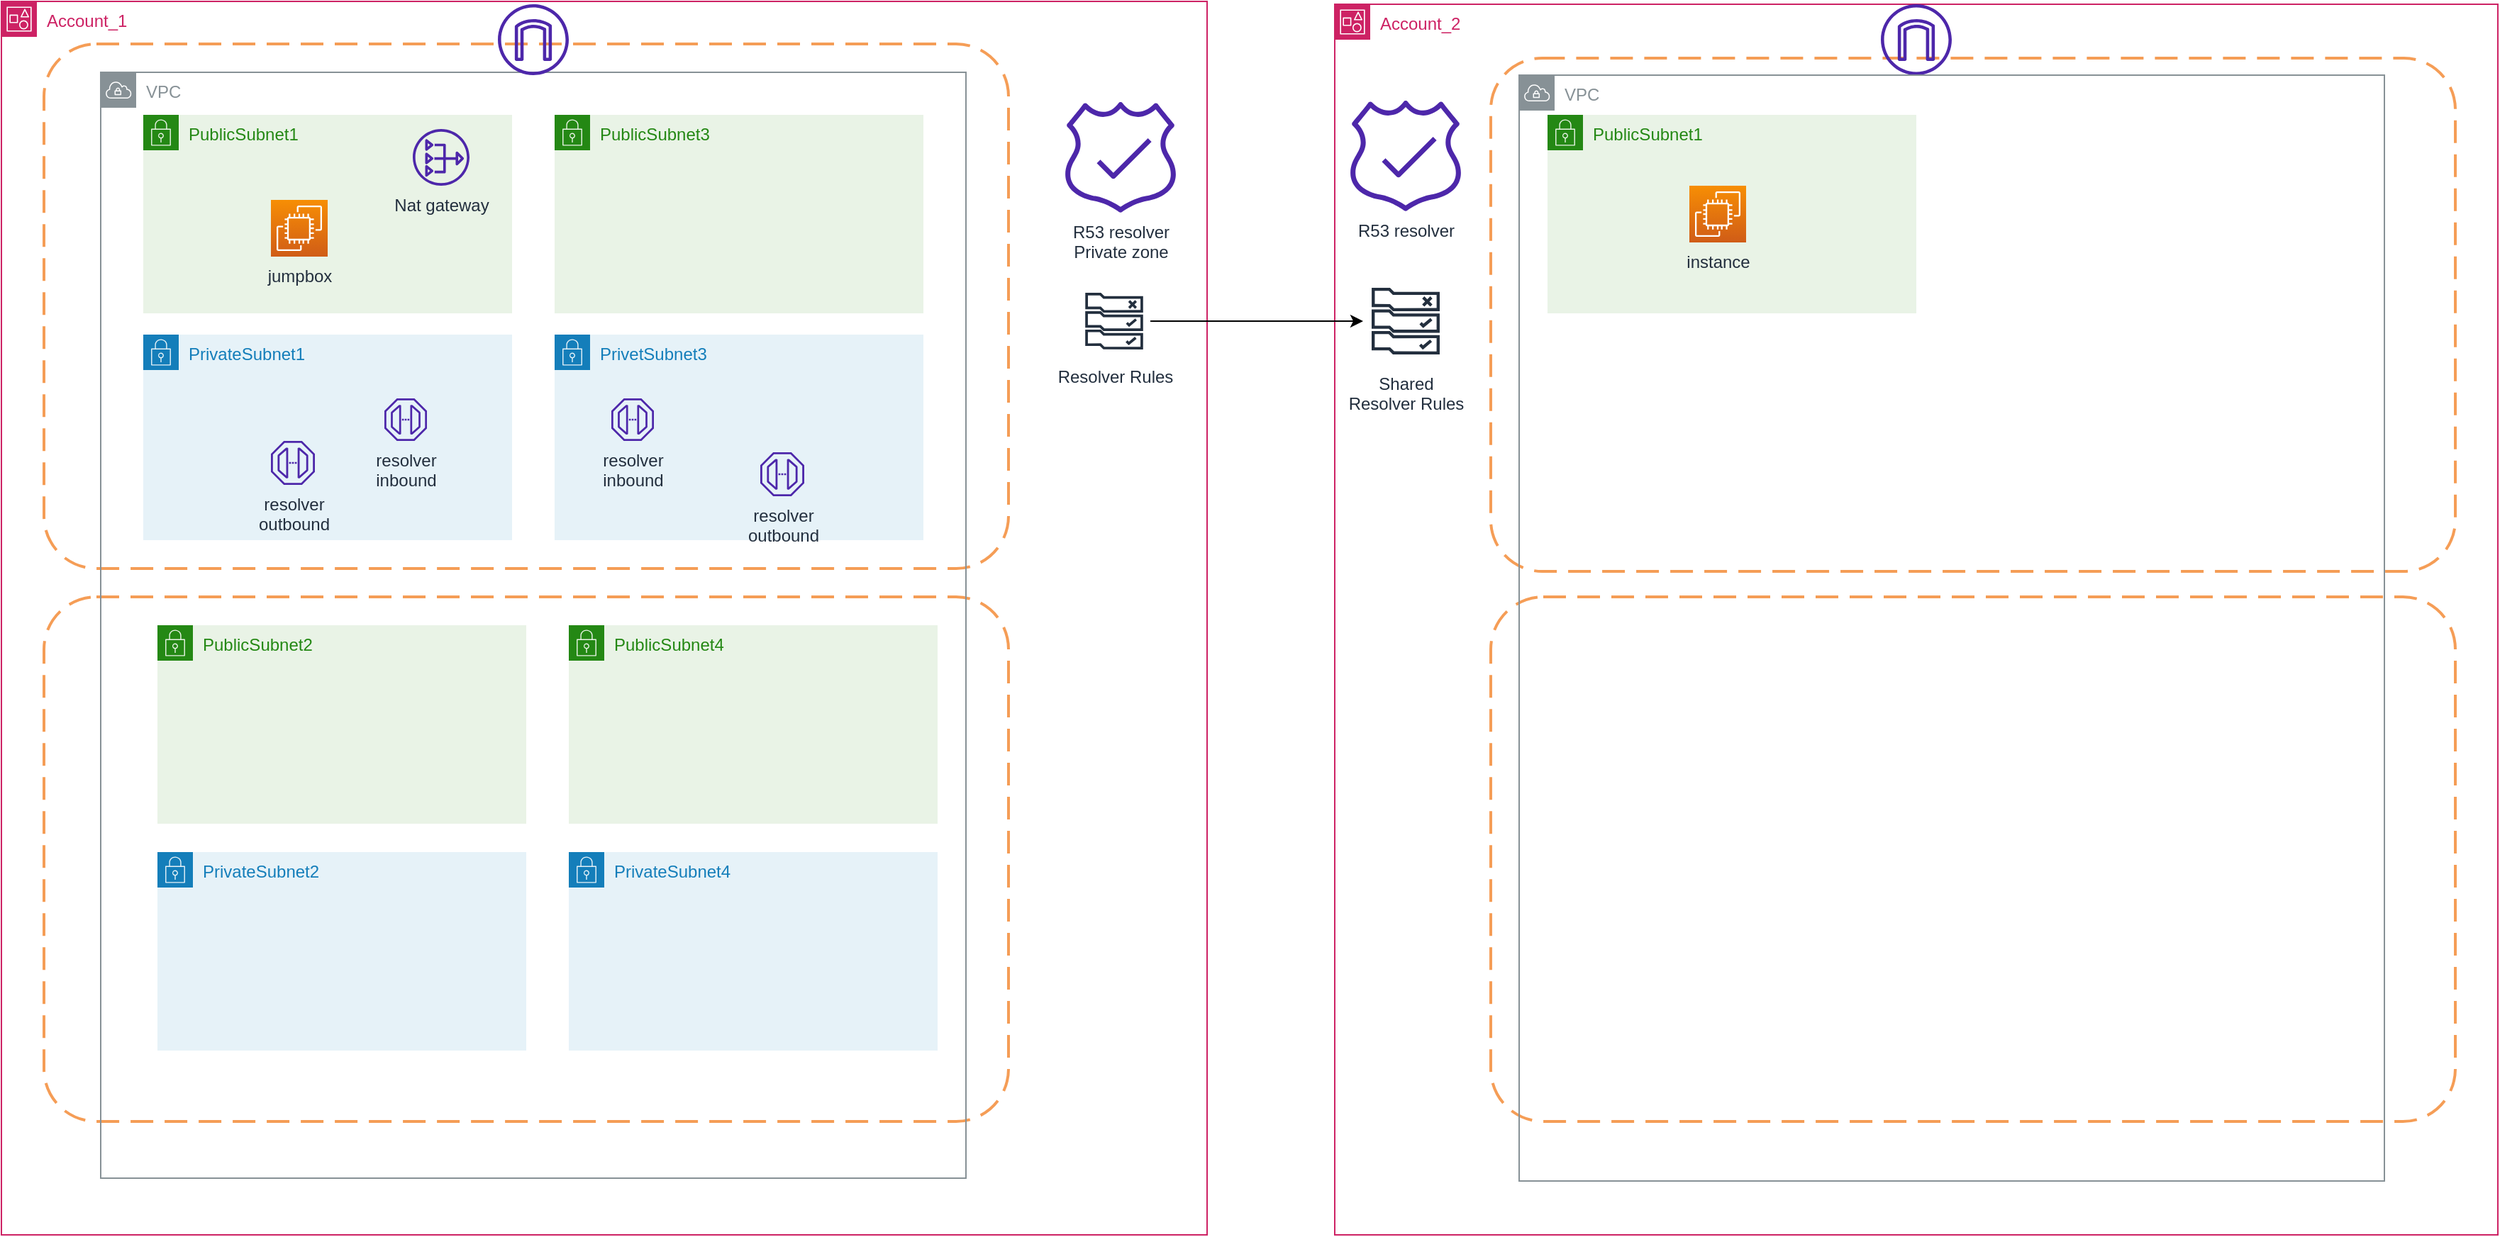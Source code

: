 <mxfile version="21.6.8" type="device" pages="2">
  <diagram name="r53 playground" id="Ld4S34NdWuhvboRa2fA0">
    <mxGraphModel dx="1543" dy="846" grid="1" gridSize="10" guides="1" tooltips="1" connect="1" arrows="1" fold="1" page="1" pageScale="1" pageWidth="1169" pageHeight="827" math="0" shadow="0">
      <root>
        <mxCell id="0" />
        <mxCell id="1" parent="0" />
        <mxCell id="MhS02rrfdsqfGjFlsXAe-1" value="Account_1" style="points=[[0,0],[0.25,0],[0.5,0],[0.75,0],[1,0],[1,0.25],[1,0.5],[1,0.75],[1,1],[0.75,1],[0.5,1],[0.25,1],[0,1],[0,0.75],[0,0.5],[0,0.25]];outlineConnect=0;gradientColor=none;html=1;whiteSpace=wrap;fontSize=12;fontStyle=0;container=1;pointerEvents=0;collapsible=0;recursiveResize=0;shape=mxgraph.aws4.group;grIcon=mxgraph.aws4.group_account;strokeColor=#CD2264;fillColor=none;verticalAlign=top;align=left;spacingLeft=30;fontColor=#CD2264;dashed=0;" parent="1" vertex="1">
          <mxGeometry x="50" y="80" width="850" height="870" as="geometry" />
        </mxCell>
        <mxCell id="MhS02rrfdsqfGjFlsXAe-14" value="" style="rounded=1;arcSize=10;dashed=1;strokeColor=#F59D56;fillColor=none;gradientColor=none;dashPattern=8 4;strokeWidth=2;" parent="MhS02rrfdsqfGjFlsXAe-1" vertex="1">
          <mxGeometry x="30" y="420" width="680" height="370" as="geometry" />
        </mxCell>
        <mxCell id="MhS02rrfdsqfGjFlsXAe-52" value="PrivetSubnet3" style="points=[[0,0],[0.25,0],[0.5,0],[0.75,0],[1,0],[1,0.25],[1,0.5],[1,0.75],[1,1],[0.75,1],[0.5,1],[0.25,1],[0,1],[0,0.75],[0,0.5],[0,0.25]];outlineConnect=0;gradientColor=none;html=1;whiteSpace=wrap;fontSize=12;fontStyle=0;container=1;pointerEvents=0;collapsible=0;recursiveResize=0;shape=mxgraph.aws4.group;grIcon=mxgraph.aws4.group_security_group;grStroke=0;strokeColor=#147EBA;fillColor=#E6F2F8;verticalAlign=top;align=left;spacingLeft=30;fontColor=#147EBA;dashed=0;" parent="MhS02rrfdsqfGjFlsXAe-1" vertex="1">
          <mxGeometry x="390" y="235" width="260" height="145" as="geometry" />
        </mxCell>
        <mxCell id="MhS02rrfdsqfGjFlsXAe-31" value="PrivateSubnet1" style="points=[[0,0],[0.25,0],[0.5,0],[0.75,0],[1,0],[1,0.25],[1,0.5],[1,0.75],[1,1],[0.75,1],[0.5,1],[0.25,1],[0,1],[0,0.75],[0,0.5],[0,0.25]];outlineConnect=0;gradientColor=none;html=1;whiteSpace=wrap;fontSize=12;fontStyle=0;container=1;pointerEvents=0;collapsible=0;recursiveResize=0;shape=mxgraph.aws4.group;grIcon=mxgraph.aws4.group_security_group;grStroke=0;strokeColor=#147EBA;fillColor=#E6F2F8;verticalAlign=top;align=left;spacingLeft=30;fontColor=#147EBA;dashed=0;" parent="MhS02rrfdsqfGjFlsXAe-1" vertex="1">
          <mxGeometry x="100" y="235" width="260" height="145" as="geometry" />
        </mxCell>
        <mxCell id="MhS02rrfdsqfGjFlsXAe-13" value="" style="rounded=1;arcSize=10;dashed=1;strokeColor=#F59D56;fillColor=none;gradientColor=none;dashPattern=8 4;strokeWidth=2;" parent="MhS02rrfdsqfGjFlsXAe-1" vertex="1">
          <mxGeometry x="30" y="30" width="680" height="370" as="geometry" />
        </mxCell>
        <mxCell id="MhS02rrfdsqfGjFlsXAe-2" value="VPC" style="sketch=0;outlineConnect=0;gradientColor=none;html=1;whiteSpace=wrap;fontSize=12;fontStyle=0;shape=mxgraph.aws4.group;grIcon=mxgraph.aws4.group_vpc;strokeColor=#879196;fillColor=none;verticalAlign=top;align=left;spacingLeft=30;fontColor=#879196;dashed=0;" parent="MhS02rrfdsqfGjFlsXAe-1" vertex="1">
          <mxGeometry x="70" y="50" width="610" height="780" as="geometry" />
        </mxCell>
        <mxCell id="MhS02rrfdsqfGjFlsXAe-28" value="PublicSubnet1" style="points=[[0,0],[0.25,0],[0.5,0],[0.75,0],[1,0],[1,0.25],[1,0.5],[1,0.75],[1,1],[0.75,1],[0.5,1],[0.25,1],[0,1],[0,0.75],[0,0.5],[0,0.25]];outlineConnect=0;gradientColor=none;html=1;whiteSpace=wrap;fontSize=12;fontStyle=0;container=1;pointerEvents=0;collapsible=0;recursiveResize=0;shape=mxgraph.aws4.group;grIcon=mxgraph.aws4.group_security_group;grStroke=0;strokeColor=#248814;fillColor=#E9F3E6;verticalAlign=top;align=left;spacingLeft=30;fontColor=#248814;dashed=0;" parent="MhS02rrfdsqfGjFlsXAe-1" vertex="1">
          <mxGeometry x="100" y="80" width="260" height="140" as="geometry" />
        </mxCell>
        <mxCell id="MhS02rrfdsqfGjFlsXAe-16" value="Nat gateway" style="sketch=0;outlineConnect=0;fontColor=#232F3E;gradientColor=none;fillColor=#4D27AA;strokeColor=none;dashed=0;verticalLabelPosition=bottom;verticalAlign=top;align=center;html=1;fontSize=12;fontStyle=0;aspect=fixed;pointerEvents=1;shape=mxgraph.aws4.nat_gateway;" parent="MhS02rrfdsqfGjFlsXAe-1" vertex="1">
          <mxGeometry x="290" y="90" width="40" height="40" as="geometry" />
        </mxCell>
        <mxCell id="MhS02rrfdsqfGjFlsXAe-17" value="" style="sketch=0;outlineConnect=0;fontColor=#232F3E;gradientColor=none;fillColor=#4D27AA;strokeColor=none;dashed=0;verticalLabelPosition=bottom;verticalAlign=top;align=center;html=1;fontSize=12;fontStyle=0;aspect=fixed;pointerEvents=1;shape=mxgraph.aws4.internet_gateway;" parent="MhS02rrfdsqfGjFlsXAe-1" vertex="1">
          <mxGeometry x="350" y="2" width="50" height="50" as="geometry" />
        </mxCell>
        <mxCell id="MhS02rrfdsqfGjFlsXAe-19" value="jumpbox" style="sketch=0;points=[[0,0,0],[0.25,0,0],[0.5,0,0],[0.75,0,0],[1,0,0],[0,1,0],[0.25,1,0],[0.5,1,0],[0.75,1,0],[1,1,0],[0,0.25,0],[0,0.5,0],[0,0.75,0],[1,0.25,0],[1,0.5,0],[1,0.75,0]];outlineConnect=0;fontColor=#232F3E;gradientColor=#F78E04;gradientDirection=north;fillColor=#D05C17;strokeColor=#ffffff;dashed=0;verticalLabelPosition=bottom;verticalAlign=top;align=center;html=1;fontSize=12;fontStyle=0;aspect=fixed;shape=mxgraph.aws4.resourceIcon;resIcon=mxgraph.aws4.ec2;" parent="MhS02rrfdsqfGjFlsXAe-1" vertex="1">
          <mxGeometry x="190" y="140" width="40" height="40" as="geometry" />
        </mxCell>
        <mxCell id="MhS02rrfdsqfGjFlsXAe-21" value="R53 resolver&lt;br&gt;Private zone" style="sketch=0;outlineConnect=0;fontColor=#232F3E;gradientColor=none;fillColor=#4D27AA;strokeColor=none;dashed=0;verticalLabelPosition=bottom;verticalAlign=top;align=center;html=1;fontSize=12;fontStyle=0;aspect=fixed;pointerEvents=1;shape=mxgraph.aws4.route_53_readiness_checks;" parent="MhS02rrfdsqfGjFlsXAe-1" vertex="1">
          <mxGeometry x="750" y="71" width="78" height="78" as="geometry" />
        </mxCell>
        <mxCell id="MhS02rrfdsqfGjFlsXAe-22" value="resolver &lt;br&gt;inbound" style="sketch=0;outlineConnect=0;fontColor=#232F3E;gradientColor=none;fillColor=#4D27AA;strokeColor=none;dashed=0;verticalLabelPosition=bottom;verticalAlign=top;align=center;html=1;fontSize=12;fontStyle=0;aspect=fixed;pointerEvents=1;shape=mxgraph.aws4.endpoint;" parent="MhS02rrfdsqfGjFlsXAe-1" vertex="1">
          <mxGeometry x="270" y="280" width="30" height="30" as="geometry" />
        </mxCell>
        <mxCell id="MhS02rrfdsqfGjFlsXAe-23" value="resolver&lt;br&gt;inbound" style="sketch=0;outlineConnect=0;fontColor=#232F3E;gradientColor=none;fillColor=#4D27AA;strokeColor=none;dashed=0;verticalLabelPosition=bottom;verticalAlign=top;align=center;html=1;fontSize=12;fontStyle=0;aspect=fixed;pointerEvents=1;shape=mxgraph.aws4.endpoint;" parent="MhS02rrfdsqfGjFlsXAe-1" vertex="1">
          <mxGeometry x="430" y="280" width="30" height="30" as="geometry" />
        </mxCell>
        <mxCell id="MhS02rrfdsqfGjFlsXAe-24" value="resolver &lt;br&gt;outbound" style="sketch=0;outlineConnect=0;fontColor=#232F3E;gradientColor=none;fillColor=#4D27AA;strokeColor=none;dashed=0;verticalLabelPosition=bottom;verticalAlign=top;align=center;html=1;fontSize=12;fontStyle=0;aspect=fixed;pointerEvents=1;shape=mxgraph.aws4.endpoint;" parent="MhS02rrfdsqfGjFlsXAe-1" vertex="1">
          <mxGeometry x="190" y="310" width="31" height="31" as="geometry" />
        </mxCell>
        <mxCell id="MhS02rrfdsqfGjFlsXAe-25" value="resolver&lt;br&gt;outbound" style="sketch=0;outlineConnect=0;fontColor=#232F3E;gradientColor=none;fillColor=#4D27AA;strokeColor=none;dashed=0;verticalLabelPosition=bottom;verticalAlign=top;align=center;html=1;fontSize=12;fontStyle=0;aspect=fixed;pointerEvents=1;shape=mxgraph.aws4.endpoint;" parent="MhS02rrfdsqfGjFlsXAe-1" vertex="1">
          <mxGeometry x="535" y="318" width="31" height="31" as="geometry" />
        </mxCell>
        <mxCell id="MhS02rrfdsqfGjFlsXAe-29" value="PublicSubnet3&lt;br&gt;" style="points=[[0,0],[0.25,0],[0.5,0],[0.75,0],[1,0],[1,0.25],[1,0.5],[1,0.75],[1,1],[0.75,1],[0.5,1],[0.25,1],[0,1],[0,0.75],[0,0.5],[0,0.25]];outlineConnect=0;gradientColor=none;html=1;whiteSpace=wrap;fontSize=12;fontStyle=0;container=1;pointerEvents=0;collapsible=0;recursiveResize=0;shape=mxgraph.aws4.group;grIcon=mxgraph.aws4.group_security_group;grStroke=0;strokeColor=#248814;fillColor=#E9F3E6;verticalAlign=top;align=left;spacingLeft=30;fontColor=#248814;dashed=0;" parent="MhS02rrfdsqfGjFlsXAe-1" vertex="1">
          <mxGeometry x="390" y="80" width="260" height="140" as="geometry" />
        </mxCell>
        <mxCell id="MhS02rrfdsqfGjFlsXAe-53" value="PublicSubnet2" style="points=[[0,0],[0.25,0],[0.5,0],[0.75,0],[1,0],[1,0.25],[1,0.5],[1,0.75],[1,1],[0.75,1],[0.5,1],[0.25,1],[0,1],[0,0.75],[0,0.5],[0,0.25]];outlineConnect=0;gradientColor=none;html=1;whiteSpace=wrap;fontSize=12;fontStyle=0;container=1;pointerEvents=0;collapsible=0;recursiveResize=0;shape=mxgraph.aws4.group;grIcon=mxgraph.aws4.group_security_group;grStroke=0;strokeColor=#248814;fillColor=#E9F3E6;verticalAlign=top;align=left;spacingLeft=30;fontColor=#248814;dashed=0;" parent="MhS02rrfdsqfGjFlsXAe-1" vertex="1">
          <mxGeometry x="110" y="440" width="260" height="140" as="geometry" />
        </mxCell>
        <mxCell id="MhS02rrfdsqfGjFlsXAe-54" value="PublicSubnet4" style="points=[[0,0],[0.25,0],[0.5,0],[0.75,0],[1,0],[1,0.25],[1,0.5],[1,0.75],[1,1],[0.75,1],[0.5,1],[0.25,1],[0,1],[0,0.75],[0,0.5],[0,0.25]];outlineConnect=0;gradientColor=none;html=1;whiteSpace=wrap;fontSize=12;fontStyle=0;container=1;pointerEvents=0;collapsible=0;recursiveResize=0;shape=mxgraph.aws4.group;grIcon=mxgraph.aws4.group_security_group;grStroke=0;strokeColor=#248814;fillColor=#E9F3E6;verticalAlign=top;align=left;spacingLeft=30;fontColor=#248814;dashed=0;" parent="MhS02rrfdsqfGjFlsXAe-1" vertex="1">
          <mxGeometry x="400" y="440" width="260" height="140" as="geometry" />
        </mxCell>
        <mxCell id="MhS02rrfdsqfGjFlsXAe-55" value="PrivateSubnet2" style="points=[[0,0],[0.25,0],[0.5,0],[0.75,0],[1,0],[1,0.25],[1,0.5],[1,0.75],[1,1],[0.75,1],[0.5,1],[0.25,1],[0,1],[0,0.75],[0,0.5],[0,0.25]];outlineConnect=0;gradientColor=none;html=1;whiteSpace=wrap;fontSize=12;fontStyle=0;container=1;pointerEvents=0;collapsible=0;recursiveResize=0;shape=mxgraph.aws4.group;grIcon=mxgraph.aws4.group_security_group;grStroke=0;strokeColor=#147EBA;fillColor=#E6F2F8;verticalAlign=top;align=left;spacingLeft=30;fontColor=#147EBA;dashed=0;" parent="MhS02rrfdsqfGjFlsXAe-1" vertex="1">
          <mxGeometry x="110" y="600" width="260" height="140" as="geometry" />
        </mxCell>
        <mxCell id="MhS02rrfdsqfGjFlsXAe-56" value="PrivateSubnet4" style="points=[[0,0],[0.25,0],[0.5,0],[0.75,0],[1,0],[1,0.25],[1,0.5],[1,0.75],[1,1],[0.75,1],[0.5,1],[0.25,1],[0,1],[0,0.75],[0,0.5],[0,0.25]];outlineConnect=0;gradientColor=none;html=1;whiteSpace=wrap;fontSize=12;fontStyle=0;container=1;pointerEvents=0;collapsible=0;recursiveResize=0;shape=mxgraph.aws4.group;grIcon=mxgraph.aws4.group_security_group;grStroke=0;strokeColor=#147EBA;fillColor=#E6F2F8;verticalAlign=top;align=left;spacingLeft=30;fontColor=#147EBA;dashed=0;" parent="MhS02rrfdsqfGjFlsXAe-1" vertex="1">
          <mxGeometry x="400" y="600" width="260" height="140" as="geometry" />
        </mxCell>
        <mxCell id="MhS02rrfdsqfGjFlsXAe-57" value="Resolver Rules" style="sketch=0;outlineConnect=0;fontColor=#232F3E;gradientColor=none;strokeColor=#232F3E;fillColor=#ffffff;dashed=0;verticalLabelPosition=bottom;verticalAlign=top;align=center;html=1;fontSize=12;fontStyle=0;aspect=fixed;shape=mxgraph.aws4.resourceIcon;resIcon=mxgraph.aws4.rule_2;" parent="MhS02rrfdsqfGjFlsXAe-1" vertex="1">
          <mxGeometry x="759" y="200" width="51" height="51" as="geometry" />
        </mxCell>
        <mxCell id="MhS02rrfdsqfGjFlsXAe-84" value="Account_2" style="points=[[0,0],[0.25,0],[0.5,0],[0.75,0],[1,0],[1,0.25],[1,0.5],[1,0.75],[1,1],[0.75,1],[0.5,1],[0.25,1],[0,1],[0,0.75],[0,0.5],[0,0.25]];outlineConnect=0;gradientColor=none;html=1;whiteSpace=wrap;fontSize=12;fontStyle=0;container=1;pointerEvents=0;collapsible=0;recursiveResize=0;shape=mxgraph.aws4.group;grIcon=mxgraph.aws4.group_account;strokeColor=#CD2264;fillColor=none;verticalAlign=top;align=left;spacingLeft=30;fontColor=#CD2264;dashed=0;" parent="1" vertex="1">
          <mxGeometry x="990" y="82" width="820" height="868" as="geometry" />
        </mxCell>
        <mxCell id="MhS02rrfdsqfGjFlsXAe-85" value="" style="rounded=1;arcSize=10;dashed=1;strokeColor=#F59D56;fillColor=none;gradientColor=none;dashPattern=8 4;strokeWidth=2;" parent="MhS02rrfdsqfGjFlsXAe-84" vertex="1">
          <mxGeometry x="110" y="38" width="680" height="362" as="geometry" />
        </mxCell>
        <mxCell id="MhS02rrfdsqfGjFlsXAe-86" value="" style="rounded=1;arcSize=10;dashed=1;strokeColor=#F59D56;fillColor=none;gradientColor=none;dashPattern=8 4;strokeWidth=2;" parent="MhS02rrfdsqfGjFlsXAe-84" vertex="1">
          <mxGeometry x="110" y="418" width="680" height="370" as="geometry" />
        </mxCell>
        <mxCell id="MhS02rrfdsqfGjFlsXAe-87" value="Shared &lt;br&gt;Resolver Rules" style="sketch=0;outlineConnect=0;fontColor=#232F3E;gradientColor=none;strokeColor=#232F3E;fillColor=#ffffff;dashed=0;verticalLabelPosition=bottom;verticalAlign=top;align=center;html=1;fontSize=12;fontStyle=0;aspect=fixed;shape=mxgraph.aws4.resourceIcon;resIcon=mxgraph.aws4.rule_2;" parent="MhS02rrfdsqfGjFlsXAe-84" vertex="1">
          <mxGeometry x="20" y="193.5" width="60" height="60" as="geometry" />
        </mxCell>
        <mxCell id="MhS02rrfdsqfGjFlsXAe-90" value="PublicSubnet1" style="points=[[0,0],[0.25,0],[0.5,0],[0.75,0],[1,0],[1,0.25],[1,0.5],[1,0.75],[1,1],[0.75,1],[0.5,1],[0.25,1],[0,1],[0,0.75],[0,0.5],[0,0.25]];outlineConnect=0;gradientColor=none;html=1;whiteSpace=wrap;fontSize=12;fontStyle=0;container=1;pointerEvents=0;collapsible=0;recursiveResize=0;shape=mxgraph.aws4.group;grIcon=mxgraph.aws4.group_security_group;grStroke=0;strokeColor=#248814;fillColor=#E9F3E6;verticalAlign=top;align=left;spacingLeft=30;fontColor=#248814;dashed=0;" parent="MhS02rrfdsqfGjFlsXAe-84" vertex="1">
          <mxGeometry x="150" y="78" width="260" height="140" as="geometry" />
        </mxCell>
        <mxCell id="MhS02rrfdsqfGjFlsXAe-91" value="" style="sketch=0;outlineConnect=0;fontColor=#232F3E;gradientColor=none;fillColor=#4D27AA;strokeColor=none;dashed=0;verticalLabelPosition=bottom;verticalAlign=top;align=center;html=1;fontSize=12;fontStyle=0;aspect=fixed;pointerEvents=1;shape=mxgraph.aws4.internet_gateway;" parent="MhS02rrfdsqfGjFlsXAe-84" vertex="1">
          <mxGeometry x="385" width="50" height="50" as="geometry" />
        </mxCell>
        <mxCell id="MhS02rrfdsqfGjFlsXAe-93" value="instance" style="sketch=0;points=[[0,0,0],[0.25,0,0],[0.5,0,0],[0.75,0,0],[1,0,0],[0,1,0],[0.25,1,0],[0.5,1,0],[0.75,1,0],[1,1,0],[0,0.25,0],[0,0.5,0],[0,0.75,0],[1,0.25,0],[1,0.5,0],[1,0.75,0]];outlineConnect=0;fontColor=#232F3E;gradientColor=#F78E04;gradientDirection=north;fillColor=#D05C17;strokeColor=#ffffff;dashed=0;verticalLabelPosition=bottom;verticalAlign=top;align=center;html=1;fontSize=12;fontStyle=0;aspect=fixed;shape=mxgraph.aws4.resourceIcon;resIcon=mxgraph.aws4.ec2;" parent="MhS02rrfdsqfGjFlsXAe-84" vertex="1">
          <mxGeometry x="250" y="128" width="40" height="40" as="geometry" />
        </mxCell>
        <mxCell id="MhS02rrfdsqfGjFlsXAe-95" value="VPC" style="sketch=0;outlineConnect=0;gradientColor=none;html=1;whiteSpace=wrap;fontSize=12;fontStyle=0;shape=mxgraph.aws4.group;grIcon=mxgraph.aws4.group_vpc;strokeColor=#879196;fillColor=none;verticalAlign=top;align=left;spacingLeft=30;fontColor=#879196;dashed=0;" parent="MhS02rrfdsqfGjFlsXAe-84" vertex="1">
          <mxGeometry x="130" y="50" width="610" height="780" as="geometry" />
        </mxCell>
        <mxCell id="KWiqVtrxKpaL0Kac1JsL-3" value="R53 resolver&lt;br&gt;" style="sketch=0;outlineConnect=0;fontColor=#232F3E;gradientColor=none;fillColor=#4D27AA;strokeColor=none;dashed=0;verticalLabelPosition=bottom;verticalAlign=top;align=center;html=1;fontSize=12;fontStyle=0;aspect=fixed;pointerEvents=1;shape=mxgraph.aws4.route_53_readiness_checks;" vertex="1" parent="MhS02rrfdsqfGjFlsXAe-84">
          <mxGeometry x="11" y="68" width="78" height="78" as="geometry" />
        </mxCell>
        <mxCell id="MhS02rrfdsqfGjFlsXAe-88" style="edgeStyle=orthogonalEdgeStyle;rounded=0;orthogonalLoop=1;jettySize=auto;html=1;" parent="1" source="MhS02rrfdsqfGjFlsXAe-57" target="MhS02rrfdsqfGjFlsXAe-87" edge="1">
          <mxGeometry relative="1" as="geometry" />
        </mxCell>
      </root>
    </mxGraphModel>
  </diagram>
  <diagram name="r53 playground-flow" id="fVjd98lYi3bURGByIJ_m">
    <mxGraphModel dx="1543" dy="846" grid="1" gridSize="10" guides="1" tooltips="1" connect="1" arrows="1" fold="1" page="1" pageScale="1" pageWidth="1169" pageHeight="827" math="0" shadow="0">
      <root>
        <mxCell id="yc62wzfSPCchGa4ZOyyd-0" />
        <mxCell id="yc62wzfSPCchGa4ZOyyd-1" parent="yc62wzfSPCchGa4ZOyyd-0" />
        <mxCell id="yc62wzfSPCchGa4ZOyyd-2" value="Account_1" style="points=[[0,0],[0.25,0],[0.5,0],[0.75,0],[1,0],[1,0.25],[1,0.5],[1,0.75],[1,1],[0.75,1],[0.5,1],[0.25,1],[0,1],[0,0.75],[0,0.5],[0,0.25]];outlineConnect=0;gradientColor=none;html=1;whiteSpace=wrap;fontSize=12;fontStyle=0;container=1;pointerEvents=0;collapsible=0;recursiveResize=0;shape=mxgraph.aws4.group;grIcon=mxgraph.aws4.group_account;strokeColor=#CD2264;fillColor=none;verticalAlign=top;align=left;spacingLeft=30;fontColor=#CD2264;dashed=0;" vertex="1" parent="yc62wzfSPCchGa4ZOyyd-1">
          <mxGeometry x="50" y="80" width="850" height="870" as="geometry" />
        </mxCell>
        <mxCell id="yc62wzfSPCchGa4ZOyyd-3" value="" style="rounded=1;arcSize=10;dashed=1;strokeColor=#F59D56;fillColor=none;gradientColor=none;dashPattern=8 4;strokeWidth=2;" vertex="1" parent="yc62wzfSPCchGa4ZOyyd-2">
          <mxGeometry x="30" y="420" width="680" height="370" as="geometry" />
        </mxCell>
        <mxCell id="yc62wzfSPCchGa4ZOyyd-4" value="PrivetSubnet3" style="points=[[0,0],[0.25,0],[0.5,0],[0.75,0],[1,0],[1,0.25],[1,0.5],[1,0.75],[1,1],[0.75,1],[0.5,1],[0.25,1],[0,1],[0,0.75],[0,0.5],[0,0.25]];outlineConnect=0;gradientColor=none;html=1;whiteSpace=wrap;fontSize=12;fontStyle=0;container=1;pointerEvents=0;collapsible=0;recursiveResize=0;shape=mxgraph.aws4.group;grIcon=mxgraph.aws4.group_security_group;grStroke=0;strokeColor=#147EBA;fillColor=#E6F2F8;verticalAlign=top;align=left;spacingLeft=30;fontColor=#147EBA;dashed=0;" vertex="1" parent="yc62wzfSPCchGa4ZOyyd-2">
          <mxGeometry x="390" y="235" width="260" height="145" as="geometry" />
        </mxCell>
        <mxCell id="yc62wzfSPCchGa4ZOyyd-5" value="PrivateSubnet1" style="points=[[0,0],[0.25,0],[0.5,0],[0.75,0],[1,0],[1,0.25],[1,0.5],[1,0.75],[1,1],[0.75,1],[0.5,1],[0.25,1],[0,1],[0,0.75],[0,0.5],[0,0.25]];outlineConnect=0;gradientColor=none;html=1;whiteSpace=wrap;fontSize=12;fontStyle=0;container=1;pointerEvents=0;collapsible=0;recursiveResize=0;shape=mxgraph.aws4.group;grIcon=mxgraph.aws4.group_security_group;grStroke=0;strokeColor=#147EBA;fillColor=#E6F2F8;verticalAlign=top;align=left;spacingLeft=30;fontColor=#147EBA;dashed=0;" vertex="1" parent="yc62wzfSPCchGa4ZOyyd-2">
          <mxGeometry x="100" y="235" width="260" height="145" as="geometry" />
        </mxCell>
        <mxCell id="yc62wzfSPCchGa4ZOyyd-6" value="" style="rounded=1;arcSize=10;dashed=1;strokeColor=#F59D56;fillColor=none;gradientColor=none;dashPattern=8 4;strokeWidth=2;" vertex="1" parent="yc62wzfSPCchGa4ZOyyd-2">
          <mxGeometry x="30" y="30" width="680" height="370" as="geometry" />
        </mxCell>
        <mxCell id="yc62wzfSPCchGa4ZOyyd-7" value="VPC" style="sketch=0;outlineConnect=0;gradientColor=none;html=1;whiteSpace=wrap;fontSize=12;fontStyle=0;shape=mxgraph.aws4.group;grIcon=mxgraph.aws4.group_vpc;strokeColor=#879196;fillColor=none;verticalAlign=top;align=left;spacingLeft=30;fontColor=#879196;dashed=0;" vertex="1" parent="yc62wzfSPCchGa4ZOyyd-2">
          <mxGeometry x="70" y="40" width="610" height="780" as="geometry" />
        </mxCell>
        <mxCell id="yc62wzfSPCchGa4ZOyyd-8" value="PublicSubnet1" style="points=[[0,0],[0.25,0],[0.5,0],[0.75,0],[1,0],[1,0.25],[1,0.5],[1,0.75],[1,1],[0.75,1],[0.5,1],[0.25,1],[0,1],[0,0.75],[0,0.5],[0,0.25]];outlineConnect=0;gradientColor=none;html=1;whiteSpace=wrap;fontSize=12;fontStyle=0;container=1;pointerEvents=0;collapsible=0;recursiveResize=0;shape=mxgraph.aws4.group;grIcon=mxgraph.aws4.group_security_group;grStroke=0;strokeColor=#248814;fillColor=#E9F3E6;verticalAlign=top;align=left;spacingLeft=30;fontColor=#248814;dashed=0;" vertex="1" parent="yc62wzfSPCchGa4ZOyyd-2">
          <mxGeometry x="100" y="80" width="260" height="140" as="geometry" />
        </mxCell>
        <mxCell id="yc62wzfSPCchGa4ZOyyd-9" value="Nat gateway" style="sketch=0;outlineConnect=0;fontColor=#232F3E;gradientColor=none;fillColor=#4D27AA;strokeColor=none;dashed=0;verticalLabelPosition=bottom;verticalAlign=top;align=center;html=1;fontSize=12;fontStyle=0;aspect=fixed;pointerEvents=1;shape=mxgraph.aws4.nat_gateway;" vertex="1" parent="yc62wzfSPCchGa4ZOyyd-2">
          <mxGeometry x="290" y="90" width="40" height="40" as="geometry" />
        </mxCell>
        <mxCell id="yc62wzfSPCchGa4ZOyyd-10" value="" style="sketch=0;outlineConnect=0;fontColor=#232F3E;gradientColor=none;fillColor=#4D27AA;strokeColor=none;dashed=0;verticalLabelPosition=bottom;verticalAlign=top;align=center;html=1;fontSize=12;fontStyle=0;aspect=fixed;pointerEvents=1;shape=mxgraph.aws4.internet_gateway;" vertex="1" parent="yc62wzfSPCchGa4ZOyyd-2">
          <mxGeometry x="350" y="2" width="50" height="50" as="geometry" />
        </mxCell>
        <mxCell id="yc62wzfSPCchGa4ZOyyd-11" value="jumpbox" style="sketch=0;points=[[0,0,0],[0.25,0,0],[0.5,0,0],[0.75,0,0],[1,0,0],[0,1,0],[0.25,1,0],[0.5,1,0],[0.75,1,0],[1,1,0],[0,0.25,0],[0,0.5,0],[0,0.75,0],[1,0.25,0],[1,0.5,0],[1,0.75,0]];outlineConnect=0;fontColor=#232F3E;gradientColor=#F78E04;gradientDirection=north;fillColor=#D05C17;strokeColor=#ffffff;dashed=0;verticalLabelPosition=bottom;verticalAlign=top;align=center;html=1;fontSize=12;fontStyle=0;aspect=fixed;shape=mxgraph.aws4.resourceIcon;resIcon=mxgraph.aws4.ec2;" vertex="1" parent="yc62wzfSPCchGa4ZOyyd-2">
          <mxGeometry x="190" y="140" width="40" height="40" as="geometry" />
        </mxCell>
        <mxCell id="dSVz2K5oIAMqc5dFlf1S-22" style="edgeStyle=orthogonalEdgeStyle;curved=1;rounded=0;orthogonalLoop=1;jettySize=auto;html=1;" edge="1" parent="yc62wzfSPCchGa4ZOyyd-2" source="yc62wzfSPCchGa4ZOyyd-12">
          <mxGeometry relative="1" as="geometry">
            <mxPoint x="780" y="170" as="targetPoint" />
          </mxGeometry>
        </mxCell>
        <mxCell id="yc62wzfSPCchGa4ZOyyd-12" value="R53 resolver&lt;br&gt;Private zone" style="sketch=0;outlineConnect=0;fontColor=#232F3E;gradientColor=none;fillColor=#4D27AA;strokeColor=none;dashed=0;verticalLabelPosition=bottom;verticalAlign=top;align=center;html=1;fontSize=12;fontStyle=0;aspect=fixed;pointerEvents=1;shape=mxgraph.aws4.route_53_readiness_checks;" vertex="1" parent="yc62wzfSPCchGa4ZOyyd-2">
          <mxGeometry x="750" y="71" width="78" height="78" as="geometry" />
        </mxCell>
        <mxCell id="yc62wzfSPCchGa4ZOyyd-13" value="resolver &lt;br&gt;inbound" style="sketch=0;outlineConnect=0;fontColor=#232F3E;gradientColor=none;fillColor=#4D27AA;strokeColor=none;dashed=0;verticalLabelPosition=bottom;verticalAlign=top;align=center;html=1;fontSize=12;fontStyle=0;aspect=fixed;pointerEvents=1;shape=mxgraph.aws4.endpoint;" vertex="1" parent="yc62wzfSPCchGa4ZOyyd-2">
          <mxGeometry x="270" y="280" width="30" height="30" as="geometry" />
        </mxCell>
        <mxCell id="yc62wzfSPCchGa4ZOyyd-14" value="resolver&lt;br&gt;inbound" style="sketch=0;outlineConnect=0;fontColor=#232F3E;gradientColor=none;fillColor=#4D27AA;strokeColor=none;dashed=0;verticalLabelPosition=bottom;verticalAlign=top;align=center;html=1;fontSize=12;fontStyle=0;aspect=fixed;pointerEvents=1;shape=mxgraph.aws4.endpoint;" vertex="1" parent="yc62wzfSPCchGa4ZOyyd-2">
          <mxGeometry x="430" y="280" width="30" height="30" as="geometry" />
        </mxCell>
        <mxCell id="yc62wzfSPCchGa4ZOyyd-15" value="resolver &lt;br&gt;outbound" style="sketch=0;outlineConnect=0;fontColor=#232F3E;gradientColor=none;fillColor=#4D27AA;strokeColor=none;dashed=0;verticalLabelPosition=bottom;verticalAlign=top;align=center;html=1;fontSize=12;fontStyle=0;aspect=fixed;pointerEvents=1;shape=mxgraph.aws4.endpoint;" vertex="1" parent="yc62wzfSPCchGa4ZOyyd-2">
          <mxGeometry x="190" y="310" width="31" height="31" as="geometry" />
        </mxCell>
        <mxCell id="yc62wzfSPCchGa4ZOyyd-16" value="resolver&lt;br&gt;outbound" style="sketch=0;outlineConnect=0;fontColor=#232F3E;gradientColor=none;fillColor=#4D27AA;strokeColor=none;dashed=0;verticalLabelPosition=bottom;verticalAlign=top;align=center;html=1;fontSize=12;fontStyle=0;aspect=fixed;pointerEvents=1;shape=mxgraph.aws4.endpoint;" vertex="1" parent="yc62wzfSPCchGa4ZOyyd-2">
          <mxGeometry x="535" y="318" width="31" height="31" as="geometry" />
        </mxCell>
        <mxCell id="yc62wzfSPCchGa4ZOyyd-17" value="PublicSubnet3&lt;br&gt;" style="points=[[0,0],[0.25,0],[0.5,0],[0.75,0],[1,0],[1,0.25],[1,0.5],[1,0.75],[1,1],[0.75,1],[0.5,1],[0.25,1],[0,1],[0,0.75],[0,0.5],[0,0.25]];outlineConnect=0;gradientColor=none;html=1;whiteSpace=wrap;fontSize=12;fontStyle=0;container=1;pointerEvents=0;collapsible=0;recursiveResize=0;shape=mxgraph.aws4.group;grIcon=mxgraph.aws4.group_security_group;grStroke=0;strokeColor=#248814;fillColor=#E9F3E6;verticalAlign=top;align=left;spacingLeft=30;fontColor=#248814;dashed=0;" vertex="1" parent="yc62wzfSPCchGa4ZOyyd-2">
          <mxGeometry x="390" y="80" width="260" height="140" as="geometry" />
        </mxCell>
        <mxCell id="yc62wzfSPCchGa4ZOyyd-18" value="PublicSubnet2" style="points=[[0,0],[0.25,0],[0.5,0],[0.75,0],[1,0],[1,0.25],[1,0.5],[1,0.75],[1,1],[0.75,1],[0.5,1],[0.25,1],[0,1],[0,0.75],[0,0.5],[0,0.25]];outlineConnect=0;gradientColor=none;html=1;whiteSpace=wrap;fontSize=12;fontStyle=0;container=1;pointerEvents=0;collapsible=0;recursiveResize=0;shape=mxgraph.aws4.group;grIcon=mxgraph.aws4.group_security_group;grStroke=0;strokeColor=#248814;fillColor=#E9F3E6;verticalAlign=top;align=left;spacingLeft=30;fontColor=#248814;dashed=0;" vertex="1" parent="yc62wzfSPCchGa4ZOyyd-2">
          <mxGeometry x="110" y="440" width="260" height="140" as="geometry" />
        </mxCell>
        <mxCell id="dSVz2K5oIAMqc5dFlf1S-6" value="" style="edgeStyle=none;orthogonalLoop=1;jettySize=auto;html=1;rounded=0;strokeColor=#3333FF;" edge="1" parent="yc62wzfSPCchGa4ZOyyd-18" target="yc62wzfSPCchGa4ZOyyd-14">
          <mxGeometry width="80" relative="1" as="geometry">
            <mxPoint x="425" y="-111" as="sourcePoint" />
            <mxPoint x="20" y="103" as="targetPoint" />
            <Array as="points" />
          </mxGeometry>
        </mxCell>
        <mxCell id="yc62wzfSPCchGa4ZOyyd-19" value="PublicSubnet4" style="points=[[0,0],[0.25,0],[0.5,0],[0.75,0],[1,0],[1,0.25],[1,0.5],[1,0.75],[1,1],[0.75,1],[0.5,1],[0.25,1],[0,1],[0,0.75],[0,0.5],[0,0.25]];outlineConnect=0;gradientColor=none;html=1;whiteSpace=wrap;fontSize=12;fontStyle=0;container=1;pointerEvents=0;collapsible=0;recursiveResize=0;shape=mxgraph.aws4.group;grIcon=mxgraph.aws4.group_security_group;grStroke=0;strokeColor=#248814;fillColor=#E9F3E6;verticalAlign=top;align=left;spacingLeft=30;fontColor=#248814;dashed=0;" vertex="1" parent="yc62wzfSPCchGa4ZOyyd-2">
          <mxGeometry x="400" y="440" width="260" height="140" as="geometry" />
        </mxCell>
        <mxCell id="yc62wzfSPCchGa4ZOyyd-20" value="PrivateSubnet2" style="points=[[0,0],[0.25,0],[0.5,0],[0.75,0],[1,0],[1,0.25],[1,0.5],[1,0.75],[1,1],[0.75,1],[0.5,1],[0.25,1],[0,1],[0,0.75],[0,0.5],[0,0.25]];outlineConnect=0;gradientColor=none;html=1;whiteSpace=wrap;fontSize=12;fontStyle=0;container=1;pointerEvents=0;collapsible=0;recursiveResize=0;shape=mxgraph.aws4.group;grIcon=mxgraph.aws4.group_security_group;grStroke=0;strokeColor=#147EBA;fillColor=#E6F2F8;verticalAlign=top;align=left;spacingLeft=30;fontColor=#147EBA;dashed=0;" vertex="1" parent="yc62wzfSPCchGa4ZOyyd-2">
          <mxGeometry x="110" y="600" width="260" height="140" as="geometry" />
        </mxCell>
        <mxCell id="yc62wzfSPCchGa4ZOyyd-21" value="PrivateSubnet4" style="points=[[0,0],[0.25,0],[0.5,0],[0.75,0],[1,0],[1,0.25],[1,0.5],[1,0.75],[1,1],[0.75,1],[0.5,1],[0.25,1],[0,1],[0,0.75],[0,0.5],[0,0.25]];outlineConnect=0;gradientColor=none;html=1;whiteSpace=wrap;fontSize=12;fontStyle=0;container=1;pointerEvents=0;collapsible=0;recursiveResize=0;shape=mxgraph.aws4.group;grIcon=mxgraph.aws4.group_security_group;grStroke=0;strokeColor=#147EBA;fillColor=#E6F2F8;verticalAlign=top;align=left;spacingLeft=30;fontColor=#147EBA;dashed=0;" vertex="1" parent="yc62wzfSPCchGa4ZOyyd-2">
          <mxGeometry x="400" y="600" width="260" height="140" as="geometry" />
        </mxCell>
        <mxCell id="yc62wzfSPCchGa4ZOyyd-22" value="Resolver Rules" style="sketch=0;outlineConnect=0;fontColor=#232F3E;gradientColor=none;strokeColor=#232F3E;fillColor=#ffffff;dashed=0;verticalLabelPosition=bottom;verticalAlign=top;align=center;html=1;fontSize=12;fontStyle=0;aspect=fixed;shape=mxgraph.aws4.resourceIcon;resIcon=mxgraph.aws4.rule_2;" vertex="1" parent="yc62wzfSPCchGa4ZOyyd-2">
          <mxGeometry x="759" y="200" width="51" height="51" as="geometry" />
        </mxCell>
        <mxCell id="dSVz2K5oIAMqc5dFlf1S-1" style="rounded=0;orthogonalLoop=1;jettySize=auto;html=1;exitX=1;exitY=0.5;exitDx=0;exitDy=0;exitPerimeter=0;edgeStyle=orthogonalEdgeStyle;" edge="1" parent="yc62wzfSPCchGa4ZOyyd-2" source="yc62wzfSPCchGa4ZOyyd-11" target="yc62wzfSPCchGa4ZOyyd-12">
          <mxGeometry relative="1" as="geometry" />
        </mxCell>
        <mxCell id="dSVz2K5oIAMqc5dFlf1S-7" value="" style="edgeStyle=none;orthogonalLoop=1;jettySize=auto;html=1;rounded=0;strokeColor=#3333FF;" edge="1" parent="yc62wzfSPCchGa4ZOyyd-2" target="yc62wzfSPCchGa4ZOyyd-12">
          <mxGeometry width="80" relative="1" as="geometry">
            <mxPoint x="445" y="279" as="sourcePoint" />
            <mxPoint x="370" y="251" as="targetPoint" />
            <Array as="points" />
          </mxGeometry>
        </mxCell>
        <mxCell id="dSVz2K5oIAMqc5dFlf1S-21" value="" style="edgeStyle=orthogonalEdgeStyle;orthogonalLoop=1;jettySize=auto;html=1;rounded=0;curved=1;strokeColor=#FF8000;" edge="1" parent="yc62wzfSPCchGa4ZOyyd-2" source="yc62wzfSPCchGa4ZOyyd-13" target="yc62wzfSPCchGa4ZOyyd-12">
          <mxGeometry width="80" relative="1" as="geometry">
            <mxPoint x="330" y="294.5" as="sourcePoint" />
            <mxPoint x="410" y="294.5" as="targetPoint" />
            <Array as="points">
              <mxPoint x="330" y="295" />
              <mxPoint x="330" y="190" />
              <mxPoint x="789" y="190" />
            </Array>
          </mxGeometry>
        </mxCell>
        <mxCell id="yc62wzfSPCchGa4ZOyyd-23" value="Account_2" style="points=[[0,0],[0.25,0],[0.5,0],[0.75,0],[1,0],[1,0.25],[1,0.5],[1,0.75],[1,1],[0.75,1],[0.5,1],[0.25,1],[0,1],[0,0.75],[0,0.5],[0,0.25]];outlineConnect=0;gradientColor=none;html=1;whiteSpace=wrap;fontSize=12;fontStyle=0;container=1;pointerEvents=0;collapsible=0;recursiveResize=0;shape=mxgraph.aws4.group;grIcon=mxgraph.aws4.group_account;strokeColor=#CD2264;fillColor=none;verticalAlign=top;align=left;spacingLeft=30;fontColor=#CD2264;dashed=0;" vertex="1" parent="yc62wzfSPCchGa4ZOyyd-1">
          <mxGeometry x="990" y="82" width="820" height="868" as="geometry" />
        </mxCell>
        <mxCell id="yc62wzfSPCchGa4ZOyyd-24" value="" style="rounded=1;arcSize=10;dashed=1;strokeColor=#F59D56;fillColor=none;gradientColor=none;dashPattern=8 4;strokeWidth=2;" vertex="1" parent="yc62wzfSPCchGa4ZOyyd-23">
          <mxGeometry x="110" y="38" width="680" height="362" as="geometry" />
        </mxCell>
        <mxCell id="yc62wzfSPCchGa4ZOyyd-25" value="" style="rounded=1;arcSize=10;dashed=1;strokeColor=#F59D56;fillColor=none;gradientColor=none;dashPattern=8 4;strokeWidth=2;" vertex="1" parent="yc62wzfSPCchGa4ZOyyd-23">
          <mxGeometry x="110" y="418" width="680" height="370" as="geometry" />
        </mxCell>
        <mxCell id="yc62wzfSPCchGa4ZOyyd-26" value="Shared &lt;br&gt;Resolver Rules" style="sketch=0;outlineConnect=0;fontColor=#232F3E;gradientColor=none;strokeColor=#232F3E;fillColor=#ffffff;dashed=0;verticalLabelPosition=bottom;verticalAlign=top;align=center;html=1;fontSize=12;fontStyle=0;aspect=fixed;shape=mxgraph.aws4.resourceIcon;resIcon=mxgraph.aws4.rule_2;" vertex="1" parent="yc62wzfSPCchGa4ZOyyd-23">
          <mxGeometry x="20" y="193.5" width="60" height="60" as="geometry" />
        </mxCell>
        <mxCell id="yc62wzfSPCchGa4ZOyyd-27" value="PublicSubnet1" style="points=[[0,0],[0.25,0],[0.5,0],[0.75,0],[1,0],[1,0.25],[1,0.5],[1,0.75],[1,1],[0.75,1],[0.5,1],[0.25,1],[0,1],[0,0.75],[0,0.5],[0,0.25]];outlineConnect=0;gradientColor=none;html=1;whiteSpace=wrap;fontSize=12;fontStyle=0;container=1;pointerEvents=0;collapsible=0;recursiveResize=0;shape=mxgraph.aws4.group;grIcon=mxgraph.aws4.group_security_group;grStroke=0;strokeColor=#248814;fillColor=#E9F3E6;verticalAlign=top;align=left;spacingLeft=30;fontColor=#248814;dashed=0;" vertex="1" parent="yc62wzfSPCchGa4ZOyyd-23">
          <mxGeometry x="150" y="78" width="260" height="140" as="geometry" />
        </mxCell>
        <mxCell id="yc62wzfSPCchGa4ZOyyd-28" value="" style="sketch=0;outlineConnect=0;fontColor=#232F3E;gradientColor=none;fillColor=#4D27AA;strokeColor=none;dashed=0;verticalLabelPosition=bottom;verticalAlign=top;align=center;html=1;fontSize=12;fontStyle=0;aspect=fixed;pointerEvents=1;shape=mxgraph.aws4.internet_gateway;" vertex="1" parent="yc62wzfSPCchGa4ZOyyd-23">
          <mxGeometry x="385" width="50" height="50" as="geometry" />
        </mxCell>
        <mxCell id="yc62wzfSPCchGa4ZOyyd-29" value="instance" style="sketch=0;points=[[0,0,0],[0.25,0,0],[0.5,0,0],[0.75,0,0],[1,0,0],[0,1,0],[0.25,1,0],[0.5,1,0],[0.75,1,0],[1,1,0],[0,0.25,0],[0,0.5,0],[0,0.75,0],[1,0.25,0],[1,0.5,0],[1,0.75,0]];outlineConnect=0;fontColor=#232F3E;gradientColor=#F78E04;gradientDirection=north;fillColor=#D05C17;strokeColor=#ffffff;dashed=0;verticalLabelPosition=bottom;verticalAlign=top;align=center;html=1;fontSize=12;fontStyle=0;aspect=fixed;shape=mxgraph.aws4.resourceIcon;resIcon=mxgraph.aws4.ec2;" vertex="1" parent="yc62wzfSPCchGa4ZOyyd-23">
          <mxGeometry x="250" y="128" width="40" height="40" as="geometry" />
        </mxCell>
        <mxCell id="yc62wzfSPCchGa4ZOyyd-30" value="VPC" style="sketch=0;outlineConnect=0;gradientColor=none;html=1;whiteSpace=wrap;fontSize=12;fontStyle=0;shape=mxgraph.aws4.group;grIcon=mxgraph.aws4.group_vpc;strokeColor=#879196;fillColor=none;verticalAlign=top;align=left;spacingLeft=30;fontColor=#879196;dashed=0;" vertex="1" parent="yc62wzfSPCchGa4ZOyyd-23">
          <mxGeometry x="130" y="50" width="610" height="780" as="geometry" />
        </mxCell>
        <mxCell id="yc62wzfSPCchGa4ZOyyd-31" value="R53 resolver&lt;br&gt;" style="sketch=0;outlineConnect=0;fontColor=#232F3E;gradientColor=none;fillColor=#4D27AA;strokeColor=none;dashed=0;verticalLabelPosition=bottom;verticalAlign=top;align=center;html=1;fontSize=12;fontStyle=0;aspect=fixed;pointerEvents=1;shape=mxgraph.aws4.route_53_readiness_checks;" vertex="1" parent="yc62wzfSPCchGa4ZOyyd-23">
          <mxGeometry x="11" y="68" width="78" height="78" as="geometry" />
        </mxCell>
        <mxCell id="dSVz2K5oIAMqc5dFlf1S-3" value="" style="edgeStyle=none;orthogonalLoop=1;jettySize=auto;html=1;rounded=0;strokeColor=#3333FF;" edge="1" parent="yc62wzfSPCchGa4ZOyyd-23" target="yc62wzfSPCchGa4ZOyyd-31">
          <mxGeometry width="80" relative="1" as="geometry">
            <mxPoint x="250" y="146" as="sourcePoint" />
            <mxPoint x="170" y="206" as="targetPoint" />
            <Array as="points" />
          </mxGeometry>
        </mxCell>
        <mxCell id="dSVz2K5oIAMqc5dFlf1S-12" value="" style="edgeStyle=none;orthogonalLoop=1;jettySize=auto;html=1;rounded=0;strokeColor=#FF00FF;" edge="1" parent="yc62wzfSPCchGa4ZOyyd-23">
          <mxGeometry width="80" relative="1" as="geometry">
            <mxPoint x="250" y="156" as="sourcePoint" />
            <mxPoint x="89" y="125" as="targetPoint" />
            <Array as="points" />
          </mxGeometry>
        </mxCell>
        <mxCell id="yc62wzfSPCchGa4ZOyyd-32" style="edgeStyle=orthogonalEdgeStyle;rounded=0;orthogonalLoop=1;jettySize=auto;html=1;" edge="1" parent="yc62wzfSPCchGa4ZOyyd-1" source="yc62wzfSPCchGa4ZOyyd-22" target="yc62wzfSPCchGa4ZOyyd-26">
          <mxGeometry relative="1" as="geometry" />
        </mxCell>
        <mxCell id="dSVz2K5oIAMqc5dFlf1S-4" value="" style="edgeStyle=none;orthogonalLoop=1;jettySize=auto;html=1;rounded=0;strokeColor=#3333FF;" edge="1" parent="yc62wzfSPCchGa4ZOyyd-1" source="yc62wzfSPCchGa4ZOyyd-31" target="yc62wzfSPCchGa4ZOyyd-16">
          <mxGeometry width="80" relative="1" as="geometry">
            <mxPoint x="1021" y="191" as="sourcePoint" />
            <mxPoint x="860" y="160" as="targetPoint" />
            <Array as="points" />
          </mxGeometry>
        </mxCell>
        <mxCell id="dSVz2K5oIAMqc5dFlf1S-9" value="" style="edgeStyle=none;orthogonalLoop=1;jettySize=auto;html=1;rounded=0;strokeColor=#FF00FF;" edge="1" parent="yc62wzfSPCchGa4ZOyyd-1">
          <mxGeometry width="80" relative="1" as="geometry">
            <mxPoint x="580" y="420" as="sourcePoint" />
            <mxPoint x="50" y="462.763" as="targetPoint" />
            <Array as="points" />
          </mxGeometry>
        </mxCell>
        <mxCell id="dSVz2K5oIAMqc5dFlf1S-18" style="edgeStyle=orthogonalEdgeStyle;curved=1;rounded=0;orthogonalLoop=1;jettySize=auto;html=1;strokeColor=#FF8000;" edge="1" parent="yc62wzfSPCchGa4ZOyyd-1" source="dSVz2K5oIAMqc5dFlf1S-11" target="yc62wzfSPCchGa4ZOyyd-13">
          <mxGeometry relative="1" as="geometry">
            <Array as="points">
              <mxPoint x="35" y="370" />
            </Array>
          </mxGeometry>
        </mxCell>
        <mxCell id="dSVz2K5oIAMqc5dFlf1S-11" value="" style="image;sketch=0;aspect=fixed;html=1;points=[];align=center;fontSize=12;image=img/lib/mscae/DNS_Private_Zones.svg;" vertex="1" parent="yc62wzfSPCchGa4ZOyyd-1">
          <mxGeometry x="10" y="440" width="50" height="50" as="geometry" />
        </mxCell>
        <mxCell id="dSVz2K5oIAMqc5dFlf1S-14" value="" style="edgeStyle=none;orthogonalLoop=1;jettySize=auto;html=1;rounded=0;strokeColor=#FF00FF;" edge="1" parent="yc62wzfSPCchGa4ZOyyd-1">
          <mxGeometry width="80" relative="1" as="geometry">
            <mxPoint x="1011" y="219" as="sourcePoint" />
            <mxPoint x="626" y="416" as="targetPoint" />
            <Array as="points" />
          </mxGeometry>
        </mxCell>
      </root>
    </mxGraphModel>
  </diagram>
</mxfile>

